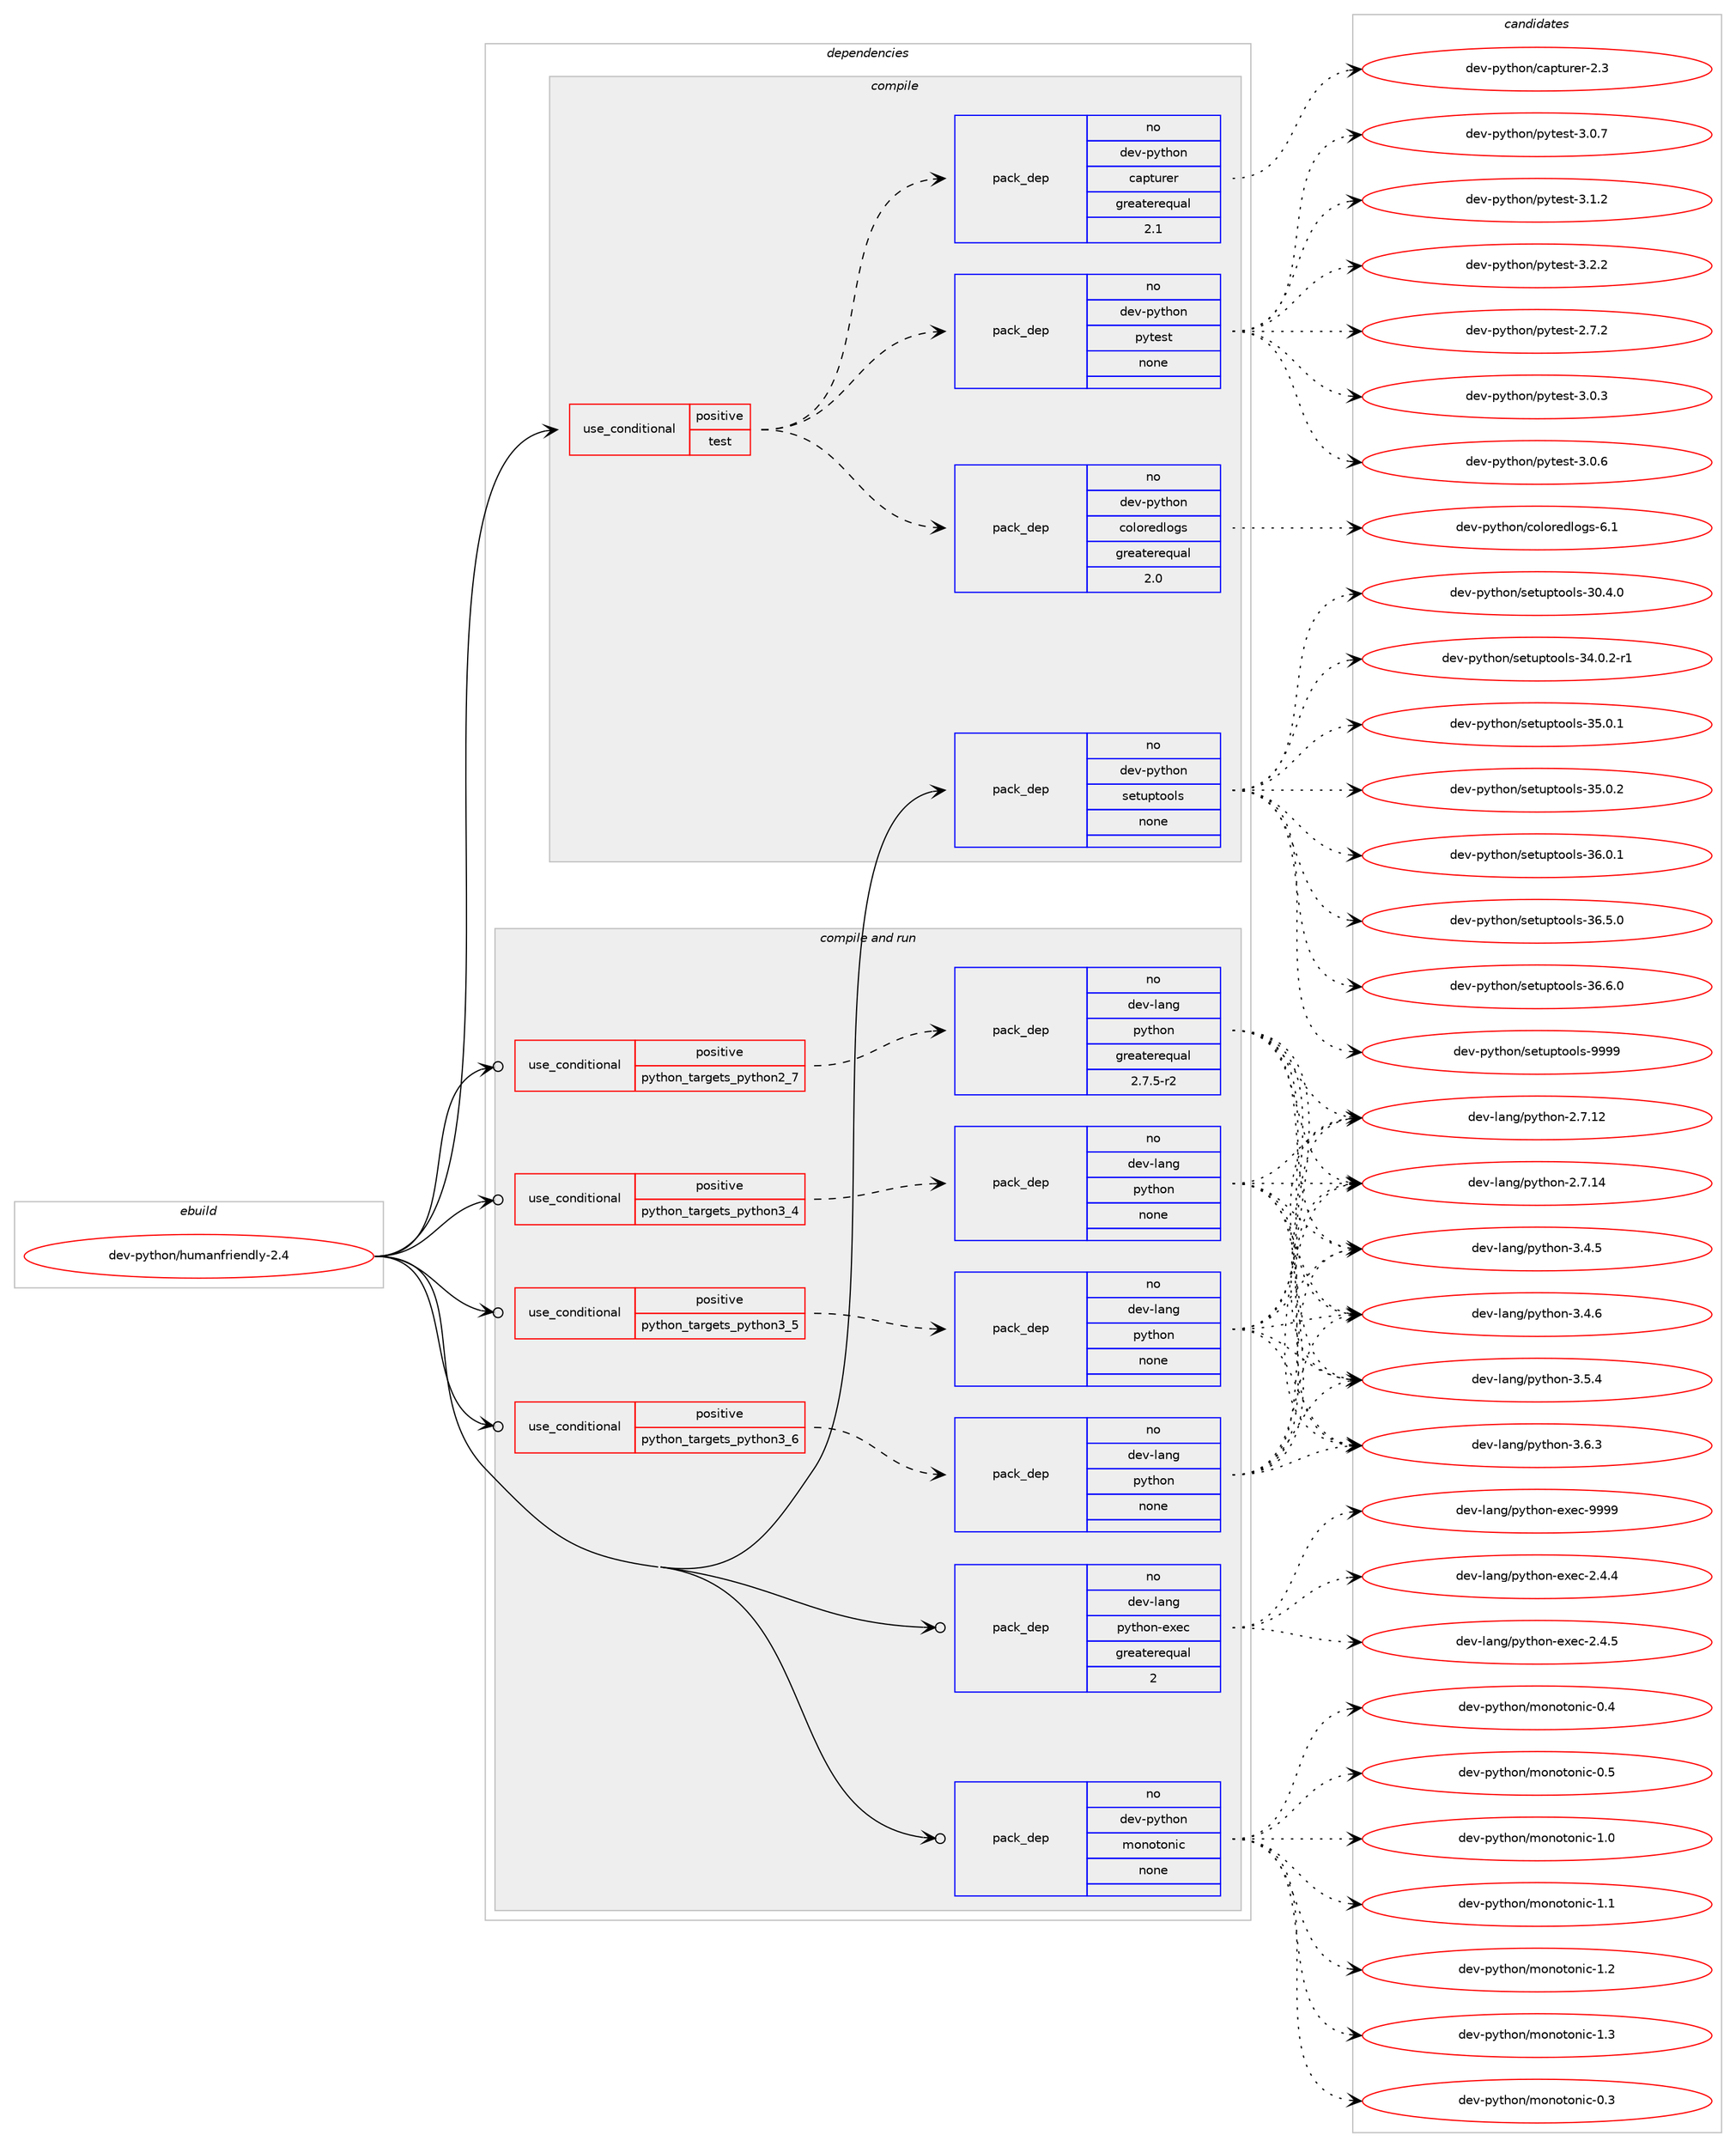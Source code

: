 digraph prolog {

# *************
# Graph options
# *************

newrank=true;
concentrate=true;
compound=true;
graph [rankdir=LR,fontname=Helvetica,fontsize=10,ranksep=1.5];#, ranksep=2.5, nodesep=0.2];
edge  [arrowhead=vee];
node  [fontname=Helvetica,fontsize=10];

# **********
# The ebuild
# **********

subgraph cluster_leftcol {
color=gray;
rank=same;
label=<<i>ebuild</i>>;
id [label="dev-python/humanfriendly-2.4", color=red, width=4, href="../dev-python/humanfriendly-2.4.svg"];
}

# ****************
# The dependencies
# ****************

subgraph cluster_midcol {
color=gray;
label=<<i>dependencies</i>>;
subgraph cluster_compile {
fillcolor="#eeeeee";
style=filled;
label=<<i>compile</i>>;
subgraph cond33747 {
dependency160731 [label=<<TABLE BORDER="0" CELLBORDER="1" CELLSPACING="0" CELLPADDING="4"><TR><TD ROWSPAN="3" CELLPADDING="10">use_conditional</TD></TR><TR><TD>positive</TD></TR><TR><TD>test</TD></TR></TABLE>>, shape=none, color=red];
subgraph pack123134 {
dependency160732 [label=<<TABLE BORDER="0" CELLBORDER="1" CELLSPACING="0" CELLPADDING="4" WIDTH="220"><TR><TD ROWSPAN="6" CELLPADDING="30">pack_dep</TD></TR><TR><TD WIDTH="110">no</TD></TR><TR><TD>dev-python</TD></TR><TR><TD>capturer</TD></TR><TR><TD>greaterequal</TD></TR><TR><TD>2.1</TD></TR></TABLE>>, shape=none, color=blue];
}
dependency160731:e -> dependency160732:w [weight=20,style="dashed",arrowhead="vee"];
subgraph pack123135 {
dependency160733 [label=<<TABLE BORDER="0" CELLBORDER="1" CELLSPACING="0" CELLPADDING="4" WIDTH="220"><TR><TD ROWSPAN="6" CELLPADDING="30">pack_dep</TD></TR><TR><TD WIDTH="110">no</TD></TR><TR><TD>dev-python</TD></TR><TR><TD>coloredlogs</TD></TR><TR><TD>greaterequal</TD></TR><TR><TD>2.0</TD></TR></TABLE>>, shape=none, color=blue];
}
dependency160731:e -> dependency160733:w [weight=20,style="dashed",arrowhead="vee"];
subgraph pack123136 {
dependency160734 [label=<<TABLE BORDER="0" CELLBORDER="1" CELLSPACING="0" CELLPADDING="4" WIDTH="220"><TR><TD ROWSPAN="6" CELLPADDING="30">pack_dep</TD></TR><TR><TD WIDTH="110">no</TD></TR><TR><TD>dev-python</TD></TR><TR><TD>pytest</TD></TR><TR><TD>none</TD></TR><TR><TD></TD></TR></TABLE>>, shape=none, color=blue];
}
dependency160731:e -> dependency160734:w [weight=20,style="dashed",arrowhead="vee"];
}
id:e -> dependency160731:w [weight=20,style="solid",arrowhead="vee"];
subgraph pack123137 {
dependency160735 [label=<<TABLE BORDER="0" CELLBORDER="1" CELLSPACING="0" CELLPADDING="4" WIDTH="220"><TR><TD ROWSPAN="6" CELLPADDING="30">pack_dep</TD></TR><TR><TD WIDTH="110">no</TD></TR><TR><TD>dev-python</TD></TR><TR><TD>setuptools</TD></TR><TR><TD>none</TD></TR><TR><TD></TD></TR></TABLE>>, shape=none, color=blue];
}
id:e -> dependency160735:w [weight=20,style="solid",arrowhead="vee"];
}
subgraph cluster_compileandrun {
fillcolor="#eeeeee";
style=filled;
label=<<i>compile and run</i>>;
subgraph cond33748 {
dependency160736 [label=<<TABLE BORDER="0" CELLBORDER="1" CELLSPACING="0" CELLPADDING="4"><TR><TD ROWSPAN="3" CELLPADDING="10">use_conditional</TD></TR><TR><TD>positive</TD></TR><TR><TD>python_targets_python2_7</TD></TR></TABLE>>, shape=none, color=red];
subgraph pack123138 {
dependency160737 [label=<<TABLE BORDER="0" CELLBORDER="1" CELLSPACING="0" CELLPADDING="4" WIDTH="220"><TR><TD ROWSPAN="6" CELLPADDING="30">pack_dep</TD></TR><TR><TD WIDTH="110">no</TD></TR><TR><TD>dev-lang</TD></TR><TR><TD>python</TD></TR><TR><TD>greaterequal</TD></TR><TR><TD>2.7.5-r2</TD></TR></TABLE>>, shape=none, color=blue];
}
dependency160736:e -> dependency160737:w [weight=20,style="dashed",arrowhead="vee"];
}
id:e -> dependency160736:w [weight=20,style="solid",arrowhead="odotvee"];
subgraph cond33749 {
dependency160738 [label=<<TABLE BORDER="0" CELLBORDER="1" CELLSPACING="0" CELLPADDING="4"><TR><TD ROWSPAN="3" CELLPADDING="10">use_conditional</TD></TR><TR><TD>positive</TD></TR><TR><TD>python_targets_python3_4</TD></TR></TABLE>>, shape=none, color=red];
subgraph pack123139 {
dependency160739 [label=<<TABLE BORDER="0" CELLBORDER="1" CELLSPACING="0" CELLPADDING="4" WIDTH="220"><TR><TD ROWSPAN="6" CELLPADDING="30">pack_dep</TD></TR><TR><TD WIDTH="110">no</TD></TR><TR><TD>dev-lang</TD></TR><TR><TD>python</TD></TR><TR><TD>none</TD></TR><TR><TD></TD></TR></TABLE>>, shape=none, color=blue];
}
dependency160738:e -> dependency160739:w [weight=20,style="dashed",arrowhead="vee"];
}
id:e -> dependency160738:w [weight=20,style="solid",arrowhead="odotvee"];
subgraph cond33750 {
dependency160740 [label=<<TABLE BORDER="0" CELLBORDER="1" CELLSPACING="0" CELLPADDING="4"><TR><TD ROWSPAN="3" CELLPADDING="10">use_conditional</TD></TR><TR><TD>positive</TD></TR><TR><TD>python_targets_python3_5</TD></TR></TABLE>>, shape=none, color=red];
subgraph pack123140 {
dependency160741 [label=<<TABLE BORDER="0" CELLBORDER="1" CELLSPACING="0" CELLPADDING="4" WIDTH="220"><TR><TD ROWSPAN="6" CELLPADDING="30">pack_dep</TD></TR><TR><TD WIDTH="110">no</TD></TR><TR><TD>dev-lang</TD></TR><TR><TD>python</TD></TR><TR><TD>none</TD></TR><TR><TD></TD></TR></TABLE>>, shape=none, color=blue];
}
dependency160740:e -> dependency160741:w [weight=20,style="dashed",arrowhead="vee"];
}
id:e -> dependency160740:w [weight=20,style="solid",arrowhead="odotvee"];
subgraph cond33751 {
dependency160742 [label=<<TABLE BORDER="0" CELLBORDER="1" CELLSPACING="0" CELLPADDING="4"><TR><TD ROWSPAN="3" CELLPADDING="10">use_conditional</TD></TR><TR><TD>positive</TD></TR><TR><TD>python_targets_python3_6</TD></TR></TABLE>>, shape=none, color=red];
subgraph pack123141 {
dependency160743 [label=<<TABLE BORDER="0" CELLBORDER="1" CELLSPACING="0" CELLPADDING="4" WIDTH="220"><TR><TD ROWSPAN="6" CELLPADDING="30">pack_dep</TD></TR><TR><TD WIDTH="110">no</TD></TR><TR><TD>dev-lang</TD></TR><TR><TD>python</TD></TR><TR><TD>none</TD></TR><TR><TD></TD></TR></TABLE>>, shape=none, color=blue];
}
dependency160742:e -> dependency160743:w [weight=20,style="dashed",arrowhead="vee"];
}
id:e -> dependency160742:w [weight=20,style="solid",arrowhead="odotvee"];
subgraph pack123142 {
dependency160744 [label=<<TABLE BORDER="0" CELLBORDER="1" CELLSPACING="0" CELLPADDING="4" WIDTH="220"><TR><TD ROWSPAN="6" CELLPADDING="30">pack_dep</TD></TR><TR><TD WIDTH="110">no</TD></TR><TR><TD>dev-lang</TD></TR><TR><TD>python-exec</TD></TR><TR><TD>greaterequal</TD></TR><TR><TD>2</TD></TR></TABLE>>, shape=none, color=blue];
}
id:e -> dependency160744:w [weight=20,style="solid",arrowhead="odotvee"];
subgraph pack123143 {
dependency160745 [label=<<TABLE BORDER="0" CELLBORDER="1" CELLSPACING="0" CELLPADDING="4" WIDTH="220"><TR><TD ROWSPAN="6" CELLPADDING="30">pack_dep</TD></TR><TR><TD WIDTH="110">no</TD></TR><TR><TD>dev-python</TD></TR><TR><TD>monotonic</TD></TR><TR><TD>none</TD></TR><TR><TD></TD></TR></TABLE>>, shape=none, color=blue];
}
id:e -> dependency160745:w [weight=20,style="solid",arrowhead="odotvee"];
}
subgraph cluster_run {
fillcolor="#eeeeee";
style=filled;
label=<<i>run</i>>;
}
}

# **************
# The candidates
# **************

subgraph cluster_choices {
rank=same;
color=gray;
label=<<i>candidates</i>>;

subgraph choice123134 {
color=black;
nodesep=1;
choice1001011184511212111610411111047999711211611711410111445504651 [label="dev-python/capturer-2.3", color=red, width=4,href="../dev-python/capturer-2.3.svg"];
dependency160732:e -> choice1001011184511212111610411111047999711211611711410111445504651:w [style=dotted,weight="100"];
}
subgraph choice123135 {
color=black;
nodesep=1;
choice10010111845112121116104111110479911110811111410110010811110311545544649 [label="dev-python/coloredlogs-6.1", color=red, width=4,href="../dev-python/coloredlogs-6.1.svg"];
dependency160733:e -> choice10010111845112121116104111110479911110811111410110010811110311545544649:w [style=dotted,weight="100"];
}
subgraph choice123136 {
color=black;
nodesep=1;
choice1001011184511212111610411111047112121116101115116455046554650 [label="dev-python/pytest-2.7.2", color=red, width=4,href="../dev-python/pytest-2.7.2.svg"];
choice1001011184511212111610411111047112121116101115116455146484651 [label="dev-python/pytest-3.0.3", color=red, width=4,href="../dev-python/pytest-3.0.3.svg"];
choice1001011184511212111610411111047112121116101115116455146484654 [label="dev-python/pytest-3.0.6", color=red, width=4,href="../dev-python/pytest-3.0.6.svg"];
choice1001011184511212111610411111047112121116101115116455146484655 [label="dev-python/pytest-3.0.7", color=red, width=4,href="../dev-python/pytest-3.0.7.svg"];
choice1001011184511212111610411111047112121116101115116455146494650 [label="dev-python/pytest-3.1.2", color=red, width=4,href="../dev-python/pytest-3.1.2.svg"];
choice1001011184511212111610411111047112121116101115116455146504650 [label="dev-python/pytest-3.2.2", color=red, width=4,href="../dev-python/pytest-3.2.2.svg"];
dependency160734:e -> choice1001011184511212111610411111047112121116101115116455046554650:w [style=dotted,weight="100"];
dependency160734:e -> choice1001011184511212111610411111047112121116101115116455146484651:w [style=dotted,weight="100"];
dependency160734:e -> choice1001011184511212111610411111047112121116101115116455146484654:w [style=dotted,weight="100"];
dependency160734:e -> choice1001011184511212111610411111047112121116101115116455146484655:w [style=dotted,weight="100"];
dependency160734:e -> choice1001011184511212111610411111047112121116101115116455146494650:w [style=dotted,weight="100"];
dependency160734:e -> choice1001011184511212111610411111047112121116101115116455146504650:w [style=dotted,weight="100"];
}
subgraph choice123137 {
color=black;
nodesep=1;
choice100101118451121211161041111104711510111611711211611111110811545514846524648 [label="dev-python/setuptools-30.4.0", color=red, width=4,href="../dev-python/setuptools-30.4.0.svg"];
choice1001011184511212111610411111047115101116117112116111111108115455152464846504511449 [label="dev-python/setuptools-34.0.2-r1", color=red, width=4,href="../dev-python/setuptools-34.0.2-r1.svg"];
choice100101118451121211161041111104711510111611711211611111110811545515346484649 [label="dev-python/setuptools-35.0.1", color=red, width=4,href="../dev-python/setuptools-35.0.1.svg"];
choice100101118451121211161041111104711510111611711211611111110811545515346484650 [label="dev-python/setuptools-35.0.2", color=red, width=4,href="../dev-python/setuptools-35.0.2.svg"];
choice100101118451121211161041111104711510111611711211611111110811545515446484649 [label="dev-python/setuptools-36.0.1", color=red, width=4,href="../dev-python/setuptools-36.0.1.svg"];
choice100101118451121211161041111104711510111611711211611111110811545515446534648 [label="dev-python/setuptools-36.5.0", color=red, width=4,href="../dev-python/setuptools-36.5.0.svg"];
choice100101118451121211161041111104711510111611711211611111110811545515446544648 [label="dev-python/setuptools-36.6.0", color=red, width=4,href="../dev-python/setuptools-36.6.0.svg"];
choice10010111845112121116104111110471151011161171121161111111081154557575757 [label="dev-python/setuptools-9999", color=red, width=4,href="../dev-python/setuptools-9999.svg"];
dependency160735:e -> choice100101118451121211161041111104711510111611711211611111110811545514846524648:w [style=dotted,weight="100"];
dependency160735:e -> choice1001011184511212111610411111047115101116117112116111111108115455152464846504511449:w [style=dotted,weight="100"];
dependency160735:e -> choice100101118451121211161041111104711510111611711211611111110811545515346484649:w [style=dotted,weight="100"];
dependency160735:e -> choice100101118451121211161041111104711510111611711211611111110811545515346484650:w [style=dotted,weight="100"];
dependency160735:e -> choice100101118451121211161041111104711510111611711211611111110811545515446484649:w [style=dotted,weight="100"];
dependency160735:e -> choice100101118451121211161041111104711510111611711211611111110811545515446534648:w [style=dotted,weight="100"];
dependency160735:e -> choice100101118451121211161041111104711510111611711211611111110811545515446544648:w [style=dotted,weight="100"];
dependency160735:e -> choice10010111845112121116104111110471151011161171121161111111081154557575757:w [style=dotted,weight="100"];
}
subgraph choice123138 {
color=black;
nodesep=1;
choice10010111845108971101034711212111610411111045504655464950 [label="dev-lang/python-2.7.12", color=red, width=4,href="../dev-lang/python-2.7.12.svg"];
choice10010111845108971101034711212111610411111045504655464952 [label="dev-lang/python-2.7.14", color=red, width=4,href="../dev-lang/python-2.7.14.svg"];
choice100101118451089711010347112121116104111110455146524653 [label="dev-lang/python-3.4.5", color=red, width=4,href="../dev-lang/python-3.4.5.svg"];
choice100101118451089711010347112121116104111110455146524654 [label="dev-lang/python-3.4.6", color=red, width=4,href="../dev-lang/python-3.4.6.svg"];
choice100101118451089711010347112121116104111110455146534652 [label="dev-lang/python-3.5.4", color=red, width=4,href="../dev-lang/python-3.5.4.svg"];
choice100101118451089711010347112121116104111110455146544651 [label="dev-lang/python-3.6.3", color=red, width=4,href="../dev-lang/python-3.6.3.svg"];
dependency160737:e -> choice10010111845108971101034711212111610411111045504655464950:w [style=dotted,weight="100"];
dependency160737:e -> choice10010111845108971101034711212111610411111045504655464952:w [style=dotted,weight="100"];
dependency160737:e -> choice100101118451089711010347112121116104111110455146524653:w [style=dotted,weight="100"];
dependency160737:e -> choice100101118451089711010347112121116104111110455146524654:w [style=dotted,weight="100"];
dependency160737:e -> choice100101118451089711010347112121116104111110455146534652:w [style=dotted,weight="100"];
dependency160737:e -> choice100101118451089711010347112121116104111110455146544651:w [style=dotted,weight="100"];
}
subgraph choice123139 {
color=black;
nodesep=1;
choice10010111845108971101034711212111610411111045504655464950 [label="dev-lang/python-2.7.12", color=red, width=4,href="../dev-lang/python-2.7.12.svg"];
choice10010111845108971101034711212111610411111045504655464952 [label="dev-lang/python-2.7.14", color=red, width=4,href="../dev-lang/python-2.7.14.svg"];
choice100101118451089711010347112121116104111110455146524653 [label="dev-lang/python-3.4.5", color=red, width=4,href="../dev-lang/python-3.4.5.svg"];
choice100101118451089711010347112121116104111110455146524654 [label="dev-lang/python-3.4.6", color=red, width=4,href="../dev-lang/python-3.4.6.svg"];
choice100101118451089711010347112121116104111110455146534652 [label="dev-lang/python-3.5.4", color=red, width=4,href="../dev-lang/python-3.5.4.svg"];
choice100101118451089711010347112121116104111110455146544651 [label="dev-lang/python-3.6.3", color=red, width=4,href="../dev-lang/python-3.6.3.svg"];
dependency160739:e -> choice10010111845108971101034711212111610411111045504655464950:w [style=dotted,weight="100"];
dependency160739:e -> choice10010111845108971101034711212111610411111045504655464952:w [style=dotted,weight="100"];
dependency160739:e -> choice100101118451089711010347112121116104111110455146524653:w [style=dotted,weight="100"];
dependency160739:e -> choice100101118451089711010347112121116104111110455146524654:w [style=dotted,weight="100"];
dependency160739:e -> choice100101118451089711010347112121116104111110455146534652:w [style=dotted,weight="100"];
dependency160739:e -> choice100101118451089711010347112121116104111110455146544651:w [style=dotted,weight="100"];
}
subgraph choice123140 {
color=black;
nodesep=1;
choice10010111845108971101034711212111610411111045504655464950 [label="dev-lang/python-2.7.12", color=red, width=4,href="../dev-lang/python-2.7.12.svg"];
choice10010111845108971101034711212111610411111045504655464952 [label="dev-lang/python-2.7.14", color=red, width=4,href="../dev-lang/python-2.7.14.svg"];
choice100101118451089711010347112121116104111110455146524653 [label="dev-lang/python-3.4.5", color=red, width=4,href="../dev-lang/python-3.4.5.svg"];
choice100101118451089711010347112121116104111110455146524654 [label="dev-lang/python-3.4.6", color=red, width=4,href="../dev-lang/python-3.4.6.svg"];
choice100101118451089711010347112121116104111110455146534652 [label="dev-lang/python-3.5.4", color=red, width=4,href="../dev-lang/python-3.5.4.svg"];
choice100101118451089711010347112121116104111110455146544651 [label="dev-lang/python-3.6.3", color=red, width=4,href="../dev-lang/python-3.6.3.svg"];
dependency160741:e -> choice10010111845108971101034711212111610411111045504655464950:w [style=dotted,weight="100"];
dependency160741:e -> choice10010111845108971101034711212111610411111045504655464952:w [style=dotted,weight="100"];
dependency160741:e -> choice100101118451089711010347112121116104111110455146524653:w [style=dotted,weight="100"];
dependency160741:e -> choice100101118451089711010347112121116104111110455146524654:w [style=dotted,weight="100"];
dependency160741:e -> choice100101118451089711010347112121116104111110455146534652:w [style=dotted,weight="100"];
dependency160741:e -> choice100101118451089711010347112121116104111110455146544651:w [style=dotted,weight="100"];
}
subgraph choice123141 {
color=black;
nodesep=1;
choice10010111845108971101034711212111610411111045504655464950 [label="dev-lang/python-2.7.12", color=red, width=4,href="../dev-lang/python-2.7.12.svg"];
choice10010111845108971101034711212111610411111045504655464952 [label="dev-lang/python-2.7.14", color=red, width=4,href="../dev-lang/python-2.7.14.svg"];
choice100101118451089711010347112121116104111110455146524653 [label="dev-lang/python-3.4.5", color=red, width=4,href="../dev-lang/python-3.4.5.svg"];
choice100101118451089711010347112121116104111110455146524654 [label="dev-lang/python-3.4.6", color=red, width=4,href="../dev-lang/python-3.4.6.svg"];
choice100101118451089711010347112121116104111110455146534652 [label="dev-lang/python-3.5.4", color=red, width=4,href="../dev-lang/python-3.5.4.svg"];
choice100101118451089711010347112121116104111110455146544651 [label="dev-lang/python-3.6.3", color=red, width=4,href="../dev-lang/python-3.6.3.svg"];
dependency160743:e -> choice10010111845108971101034711212111610411111045504655464950:w [style=dotted,weight="100"];
dependency160743:e -> choice10010111845108971101034711212111610411111045504655464952:w [style=dotted,weight="100"];
dependency160743:e -> choice100101118451089711010347112121116104111110455146524653:w [style=dotted,weight="100"];
dependency160743:e -> choice100101118451089711010347112121116104111110455146524654:w [style=dotted,weight="100"];
dependency160743:e -> choice100101118451089711010347112121116104111110455146534652:w [style=dotted,weight="100"];
dependency160743:e -> choice100101118451089711010347112121116104111110455146544651:w [style=dotted,weight="100"];
}
subgraph choice123142 {
color=black;
nodesep=1;
choice1001011184510897110103471121211161041111104510112010199455046524652 [label="dev-lang/python-exec-2.4.4", color=red, width=4,href="../dev-lang/python-exec-2.4.4.svg"];
choice1001011184510897110103471121211161041111104510112010199455046524653 [label="dev-lang/python-exec-2.4.5", color=red, width=4,href="../dev-lang/python-exec-2.4.5.svg"];
choice10010111845108971101034711212111610411111045101120101994557575757 [label="dev-lang/python-exec-9999", color=red, width=4,href="../dev-lang/python-exec-9999.svg"];
dependency160744:e -> choice1001011184510897110103471121211161041111104510112010199455046524652:w [style=dotted,weight="100"];
dependency160744:e -> choice1001011184510897110103471121211161041111104510112010199455046524653:w [style=dotted,weight="100"];
dependency160744:e -> choice10010111845108971101034711212111610411111045101120101994557575757:w [style=dotted,weight="100"];
}
subgraph choice123143 {
color=black;
nodesep=1;
choice10010111845112121116104111110471091111101111161111101059945484651 [label="dev-python/monotonic-0.3", color=red, width=4,href="../dev-python/monotonic-0.3.svg"];
choice10010111845112121116104111110471091111101111161111101059945484652 [label="dev-python/monotonic-0.4", color=red, width=4,href="../dev-python/monotonic-0.4.svg"];
choice10010111845112121116104111110471091111101111161111101059945484653 [label="dev-python/monotonic-0.5", color=red, width=4,href="../dev-python/monotonic-0.5.svg"];
choice10010111845112121116104111110471091111101111161111101059945494648 [label="dev-python/monotonic-1.0", color=red, width=4,href="../dev-python/monotonic-1.0.svg"];
choice10010111845112121116104111110471091111101111161111101059945494649 [label="dev-python/monotonic-1.1", color=red, width=4,href="../dev-python/monotonic-1.1.svg"];
choice10010111845112121116104111110471091111101111161111101059945494650 [label="dev-python/monotonic-1.2", color=red, width=4,href="../dev-python/monotonic-1.2.svg"];
choice10010111845112121116104111110471091111101111161111101059945494651 [label="dev-python/monotonic-1.3", color=red, width=4,href="../dev-python/monotonic-1.3.svg"];
dependency160745:e -> choice10010111845112121116104111110471091111101111161111101059945484651:w [style=dotted,weight="100"];
dependency160745:e -> choice10010111845112121116104111110471091111101111161111101059945484652:w [style=dotted,weight="100"];
dependency160745:e -> choice10010111845112121116104111110471091111101111161111101059945484653:w [style=dotted,weight="100"];
dependency160745:e -> choice10010111845112121116104111110471091111101111161111101059945494648:w [style=dotted,weight="100"];
dependency160745:e -> choice10010111845112121116104111110471091111101111161111101059945494649:w [style=dotted,weight="100"];
dependency160745:e -> choice10010111845112121116104111110471091111101111161111101059945494650:w [style=dotted,weight="100"];
dependency160745:e -> choice10010111845112121116104111110471091111101111161111101059945494651:w [style=dotted,weight="100"];
}
}

}
